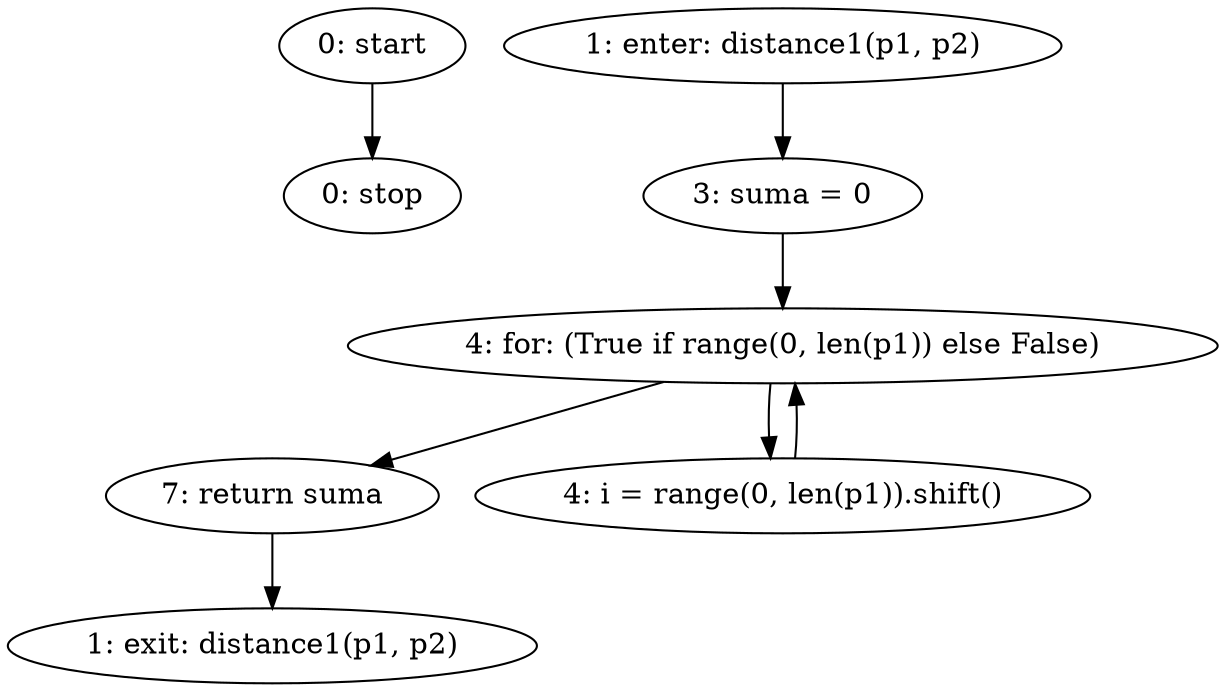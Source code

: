 strict digraph "" {
	node [label="\N"];
	0	[label="0: start"];
	7	[label="0: stop"];
	0 -> 7;
	1	[label="1: enter: distance1(p1, p2)"];
	3	[label="3: suma = 0"];
	1 -> 3;
	4	[label="4: for: (True if range(0, len(p1)) else False)"];
	3 -> 4;
	2	[label="1: exit: distance1(p1, p2)"];
	6	[label="7: return suma"];
	6 -> 2;
	4 -> 6;
	5	[label="4: i = range(0, len(p1)).shift()"];
	4 -> 5;
	5 -> 4;
}
